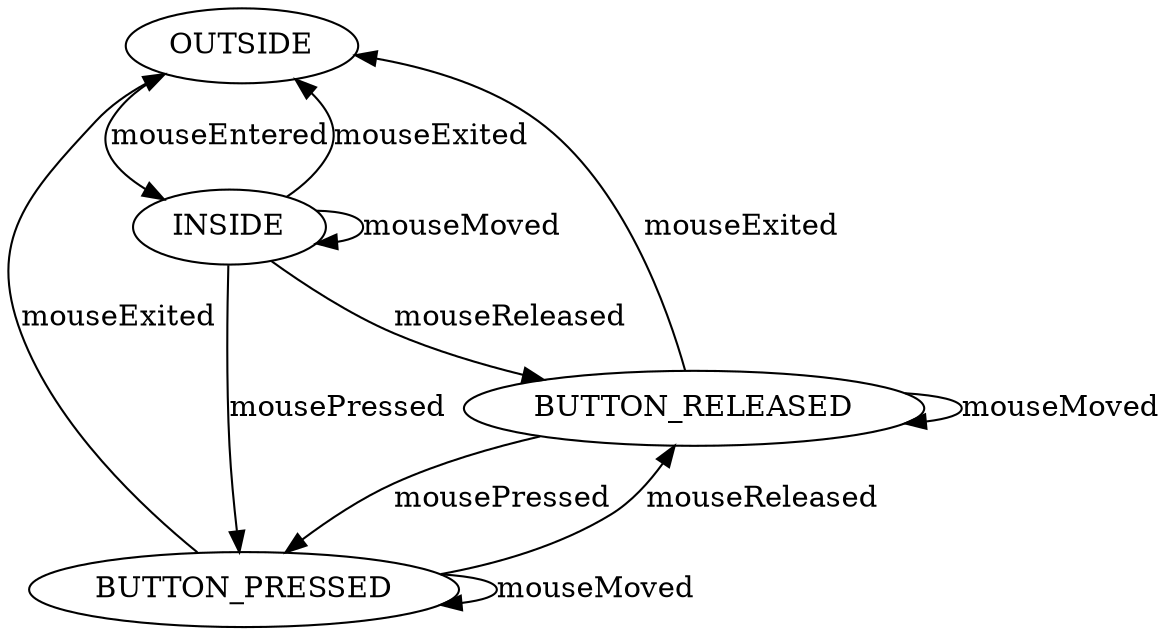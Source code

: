 digraph click_detector {
	OUTSIDE -> INSIDE [label="mouseEntered"];
	INSIDE  -> OUTSIDE [label="mouseExited"];
	INSIDE  -> BUTTON_PRESSED [label="mousePressed"];
	INSIDE  -> INSIDE [label="mouseMoved"];
	INSIDE  -> BUTTON_RELEASED [label="mouseReleased"];
	BUTTON_RELEASED -> BUTTON_PRESSED [label="mousePressed"];
	BUTTON_RELEASED -> BUTTON_RELEASED [label="mouseMoved"];
	BUTTON_RELEASED -> OUTSIDE [label="mouseExited"];
	BUTTON_PRESSED -> BUTTON_RELEASED [label="mouseReleased"];
	BUTTON_PRESSED -> OUTSIDE [label="mouseExited"];
	BUTTON_PRESSED -> BUTTON_PRESSED [label="mouseMoved"];
}

